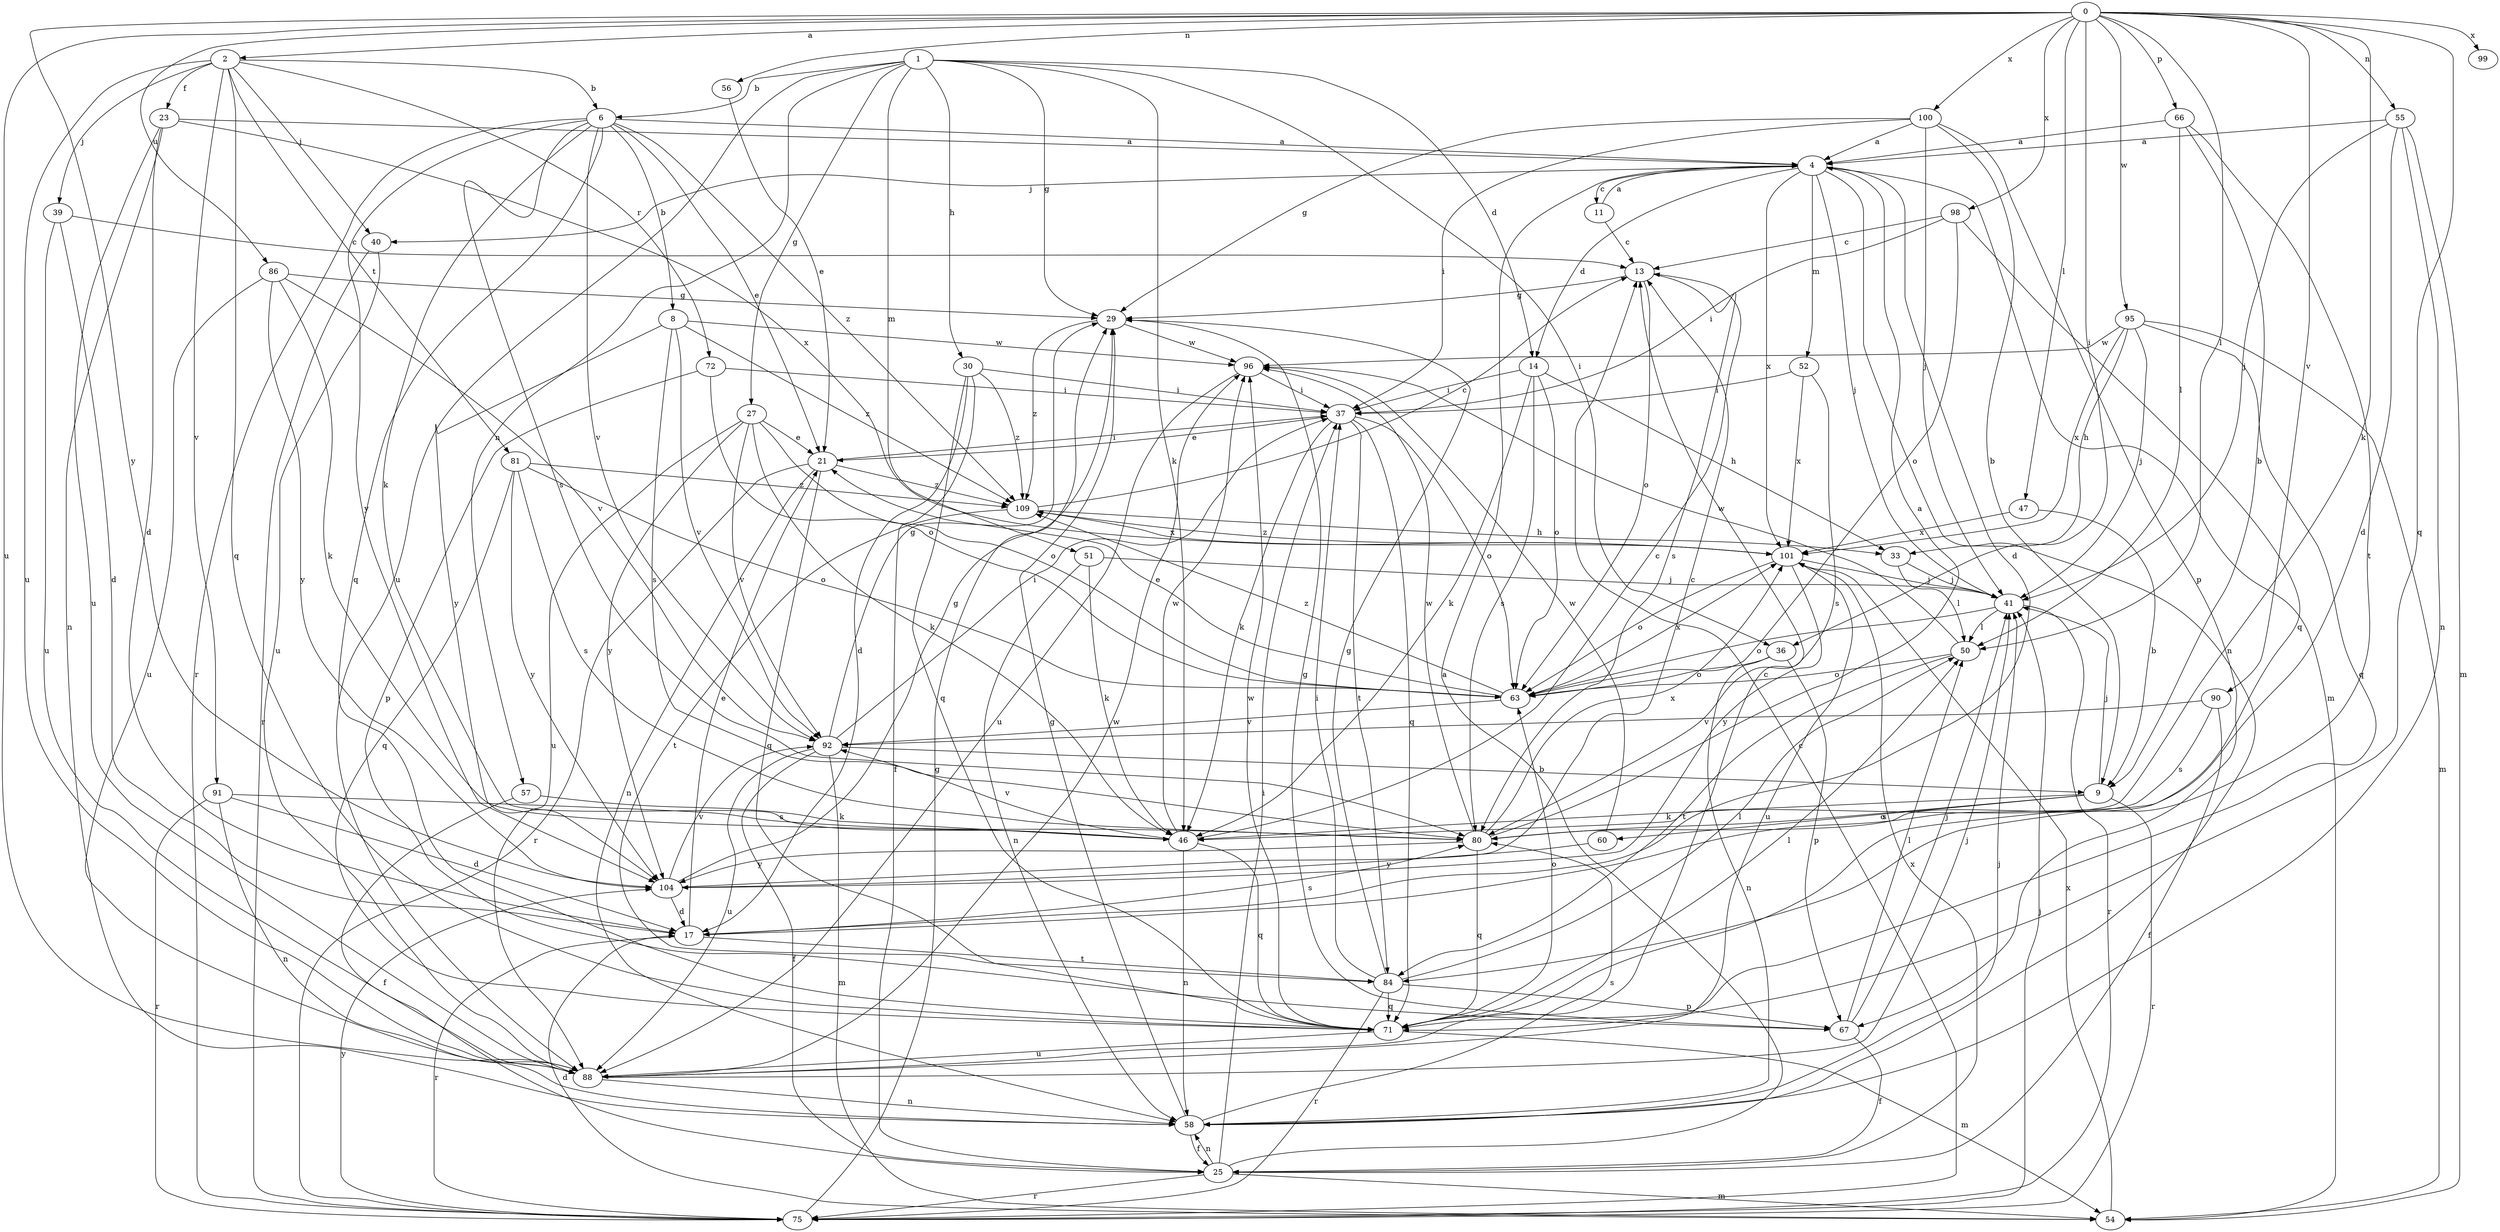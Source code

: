 strict digraph  {
0;
1;
2;
4;
6;
8;
9;
11;
13;
14;
17;
21;
23;
25;
27;
29;
30;
33;
36;
37;
39;
40;
41;
46;
47;
50;
51;
52;
54;
55;
56;
57;
58;
60;
63;
66;
67;
71;
72;
75;
80;
81;
84;
86;
88;
90;
91;
92;
95;
96;
98;
99;
100;
101;
104;
109;
0 -> 2  [label=a];
0 -> 36  [label=i];
0 -> 46  [label=k];
0 -> 47  [label=l];
0 -> 50  [label=l];
0 -> 55  [label=n];
0 -> 56  [label=n];
0 -> 66  [label=p];
0 -> 71  [label=q];
0 -> 86  [label=u];
0 -> 88  [label=u];
0 -> 90  [label=v];
0 -> 95  [label=w];
0 -> 98  [label=x];
0 -> 99  [label=x];
0 -> 100  [label=x];
0 -> 104  [label=y];
1 -> 6  [label=b];
1 -> 14  [label=d];
1 -> 27  [label=g];
1 -> 29  [label=g];
1 -> 30  [label=h];
1 -> 36  [label=i];
1 -> 46  [label=k];
1 -> 51  [label=m];
1 -> 57  [label=n];
1 -> 88  [label=u];
2 -> 6  [label=b];
2 -> 23  [label=f];
2 -> 39  [label=j];
2 -> 40  [label=j];
2 -> 71  [label=q];
2 -> 72  [label=r];
2 -> 81  [label=t];
2 -> 88  [label=u];
2 -> 91  [label=v];
4 -> 11  [label=c];
4 -> 14  [label=d];
4 -> 17  [label=d];
4 -> 40  [label=j];
4 -> 41  [label=j];
4 -> 52  [label=m];
4 -> 54  [label=m];
4 -> 58  [label=n];
4 -> 101  [label=x];
6 -> 4  [label=a];
6 -> 8  [label=b];
6 -> 21  [label=e];
6 -> 46  [label=k];
6 -> 71  [label=q];
6 -> 75  [label=r];
6 -> 80  [label=s];
6 -> 92  [label=v];
6 -> 104  [label=y];
6 -> 109  [label=z];
8 -> 80  [label=s];
8 -> 92  [label=v];
8 -> 96  [label=w];
8 -> 104  [label=y];
8 -> 109  [label=z];
9 -> 41  [label=j];
9 -> 46  [label=k];
9 -> 60  [label=o];
9 -> 75  [label=r];
9 -> 80  [label=s];
11 -> 4  [label=a];
11 -> 13  [label=c];
13 -> 29  [label=g];
13 -> 63  [label=o];
13 -> 80  [label=s];
14 -> 33  [label=h];
14 -> 37  [label=i];
14 -> 46  [label=k];
14 -> 63  [label=o];
14 -> 80  [label=s];
17 -> 21  [label=e];
17 -> 75  [label=r];
17 -> 80  [label=s];
17 -> 84  [label=t];
21 -> 37  [label=i];
21 -> 58  [label=n];
21 -> 71  [label=q];
21 -> 75  [label=r];
21 -> 109  [label=z];
23 -> 4  [label=a];
23 -> 17  [label=d];
23 -> 58  [label=n];
23 -> 88  [label=u];
23 -> 101  [label=x];
25 -> 4  [label=a];
25 -> 37  [label=i];
25 -> 54  [label=m];
25 -> 58  [label=n];
25 -> 75  [label=r];
25 -> 101  [label=x];
27 -> 21  [label=e];
27 -> 46  [label=k];
27 -> 63  [label=o];
27 -> 88  [label=u];
27 -> 92  [label=v];
27 -> 104  [label=y];
29 -> 96  [label=w];
29 -> 109  [label=z];
30 -> 17  [label=d];
30 -> 25  [label=f];
30 -> 37  [label=i];
30 -> 71  [label=q];
30 -> 109  [label=z];
33 -> 41  [label=j];
33 -> 50  [label=l];
36 -> 58  [label=n];
36 -> 63  [label=o];
36 -> 67  [label=p];
37 -> 21  [label=e];
37 -> 46  [label=k];
37 -> 63  [label=o];
37 -> 71  [label=q];
37 -> 84  [label=t];
39 -> 13  [label=c];
39 -> 17  [label=d];
39 -> 88  [label=u];
40 -> 75  [label=r];
40 -> 88  [label=u];
41 -> 50  [label=l];
41 -> 63  [label=o];
41 -> 75  [label=r];
46 -> 13  [label=c];
46 -> 58  [label=n];
46 -> 71  [label=q];
46 -> 92  [label=v];
46 -> 96  [label=w];
47 -> 9  [label=b];
47 -> 101  [label=x];
50 -> 63  [label=o];
50 -> 84  [label=t];
50 -> 96  [label=w];
51 -> 41  [label=j];
51 -> 46  [label=k];
51 -> 58  [label=n];
52 -> 37  [label=i];
52 -> 80  [label=s];
52 -> 101  [label=x];
54 -> 17  [label=d];
54 -> 101  [label=x];
55 -> 4  [label=a];
55 -> 17  [label=d];
55 -> 41  [label=j];
55 -> 54  [label=m];
55 -> 58  [label=n];
56 -> 21  [label=e];
57 -> 25  [label=f];
57 -> 46  [label=k];
58 -> 25  [label=f];
58 -> 29  [label=g];
58 -> 41  [label=j];
58 -> 80  [label=s];
60 -> 96  [label=w];
60 -> 104  [label=y];
63 -> 21  [label=e];
63 -> 92  [label=v];
63 -> 101  [label=x];
63 -> 109  [label=z];
66 -> 4  [label=a];
66 -> 9  [label=b];
66 -> 50  [label=l];
66 -> 84  [label=t];
67 -> 25  [label=f];
67 -> 29  [label=g];
67 -> 41  [label=j];
67 -> 50  [label=l];
71 -> 50  [label=l];
71 -> 54  [label=m];
71 -> 63  [label=o];
71 -> 88  [label=u];
71 -> 96  [label=w];
72 -> 37  [label=i];
72 -> 63  [label=o];
72 -> 67  [label=p];
75 -> 13  [label=c];
75 -> 29  [label=g];
75 -> 41  [label=j];
75 -> 104  [label=y];
80 -> 4  [label=a];
80 -> 71  [label=q];
80 -> 96  [label=w];
80 -> 101  [label=x];
80 -> 104  [label=y];
81 -> 63  [label=o];
81 -> 71  [label=q];
81 -> 80  [label=s];
81 -> 104  [label=y];
81 -> 109  [label=z];
84 -> 29  [label=g];
84 -> 37  [label=i];
84 -> 50  [label=l];
84 -> 67  [label=p];
84 -> 71  [label=q];
84 -> 75  [label=r];
86 -> 29  [label=g];
86 -> 46  [label=k];
86 -> 88  [label=u];
86 -> 92  [label=v];
86 -> 104  [label=y];
88 -> 13  [label=c];
88 -> 41  [label=j];
88 -> 58  [label=n];
88 -> 96  [label=w];
90 -> 25  [label=f];
90 -> 80  [label=s];
90 -> 92  [label=v];
91 -> 17  [label=d];
91 -> 58  [label=n];
91 -> 75  [label=r];
91 -> 80  [label=s];
92 -> 9  [label=b];
92 -> 25  [label=f];
92 -> 29  [label=g];
92 -> 37  [label=i];
92 -> 54  [label=m];
92 -> 88  [label=u];
95 -> 33  [label=h];
95 -> 41  [label=j];
95 -> 54  [label=m];
95 -> 71  [label=q];
95 -> 96  [label=w];
95 -> 101  [label=x];
96 -> 37  [label=i];
96 -> 88  [label=u];
98 -> 13  [label=c];
98 -> 37  [label=i];
98 -> 63  [label=o];
98 -> 71  [label=q];
100 -> 4  [label=a];
100 -> 9  [label=b];
100 -> 29  [label=g];
100 -> 37  [label=i];
100 -> 41  [label=j];
100 -> 67  [label=p];
101 -> 41  [label=j];
101 -> 63  [label=o];
101 -> 88  [label=u];
101 -> 104  [label=y];
101 -> 109  [label=z];
104 -> 13  [label=c];
104 -> 17  [label=d];
104 -> 29  [label=g];
104 -> 92  [label=v];
109 -> 13  [label=c];
109 -> 33  [label=h];
109 -> 84  [label=t];
109 -> 101  [label=x];
}
